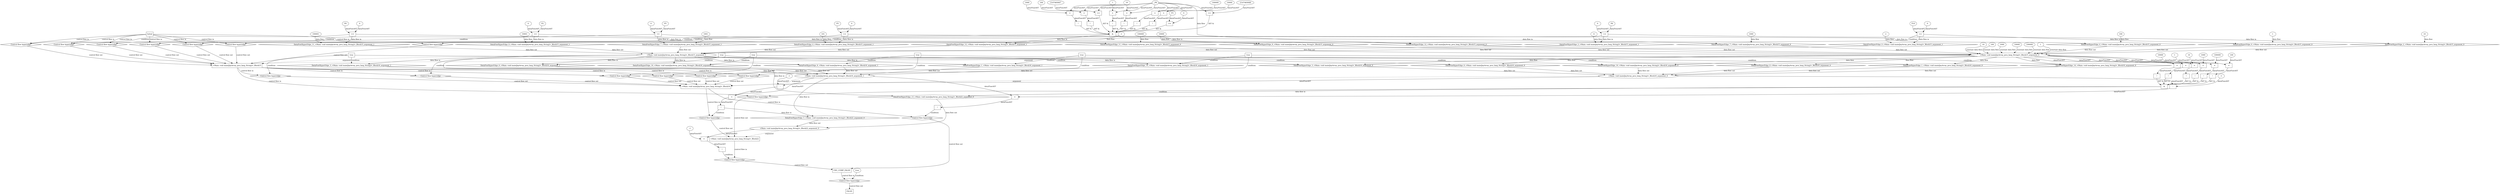 digraph dag {
"<Main: void main(JayArray_java_lang_String)>_Block15" [label="<Main: void main(JayArray_java_lang_String)>_Block15" nodeName="<Main: void main(JayArray_java_lang_String)>_Block15" class=cfn  shape="rect"];
"<Main: void main(JayArray_java_lang_String)>_Block16" [label="<Main: void main(JayArray_java_lang_String)>_Block16" nodeName="<Main: void main(JayArray_java_lang_String)>_Block16" class=cfn  shape="rect"];
"<Main: void main(JayArray_java_lang_String)>_Block22" [label="<Main: void main(JayArray_java_lang_String)>_Block22" nodeName="<Main: void main(JayArray_java_lang_String)>_Block22" class=cfn  shape="rect"];
"CHC_COMP_FALSE" [label="CHC_COMP_FALSE" nodeName="CHC_COMP_FALSE" class=cfn  shape="rect"];
FALSE [label="FALSE" nodeName=FALSE class=cfn  shape="rect"];
Initial [label="Initial" nodeName=Initial class=cfn  shape="rect"];
ControlFowHyperEdge_0 [label="Control flow hyperedge" nodeName=ControlFowHyperEdge_0 class=controlFlowHyperEdge shape="diamond"];
"Initial" -> ControlFowHyperEdge_0 [label="control flow in"]
ControlFowHyperEdge_0 -> "<Main: void main(JayArray_java_lang_String)>_Block15" [label="control flow out"]
ControlFowHyperEdge_1 [label="Control flow hyperedge" nodeName=ControlFowHyperEdge_1 class=controlFlowHyperEdge shape="diamond"];
"<Main: void main(JayArray_java_lang_String)>_Block15" -> ControlFowHyperEdge_1 [label="control flow in"]
ControlFowHyperEdge_1 -> "<Main: void main(JayArray_java_lang_String)>_Block16" [label="control flow out"]
ControlFowHyperEdge_2 [label="Control flow hyperedge" nodeName=ControlFowHyperEdge_2 class=controlFlowHyperEdge shape="diamond"];
"Initial" -> ControlFowHyperEdge_2 [label="control flow in"]
ControlFowHyperEdge_2 -> "<Main: void main(JayArray_java_lang_String)>_Block15" [label="control flow out"]
ControlFowHyperEdge_3 [label="Control flow hyperedge" nodeName=ControlFowHyperEdge_3 class=controlFlowHyperEdge shape="diamond"];
"<Main: void main(JayArray_java_lang_String)>_Block15" -> ControlFowHyperEdge_3 [label="control flow in"]
ControlFowHyperEdge_3 -> "<Main: void main(JayArray_java_lang_String)>_Block16" [label="control flow out"]
ControlFowHyperEdge_4 [label="Control flow hyperedge" nodeName=ControlFowHyperEdge_4 class=controlFlowHyperEdge shape="diamond"];
"Initial" -> ControlFowHyperEdge_4 [label="control flow in"]
ControlFowHyperEdge_4 -> "<Main: void main(JayArray_java_lang_String)>_Block15" [label="control flow out"]
ControlFowHyperEdge_5 [label="Control flow hyperedge" nodeName=ControlFowHyperEdge_5 class=controlFlowHyperEdge shape="diamond"];
"<Main: void main(JayArray_java_lang_String)>_Block16" -> ControlFowHyperEdge_5 [label="control flow in"]
ControlFowHyperEdge_5 -> "<Main: void main(JayArray_java_lang_String)>_Block22" [label="control flow out"]
ControlFowHyperEdge_6 [label="Control flow hyperedge" nodeName=ControlFowHyperEdge_6 class=controlFlowHyperEdge shape="diamond"];
"<Main: void main(JayArray_java_lang_String)>_Block15" -> ControlFowHyperEdge_6 [label="control flow in"]
ControlFowHyperEdge_6 -> "<Main: void main(JayArray_java_lang_String)>_Block16" [label="control flow out"]
ControlFowHyperEdge_7 [label="Control flow hyperedge" nodeName=ControlFowHyperEdge_7 class=controlFlowHyperEdge shape="diamond"];
"Initial" -> ControlFowHyperEdge_7 [label="control flow in"]
ControlFowHyperEdge_7 -> "<Main: void main(JayArray_java_lang_String)>_Block15" [label="control flow out"]
ControlFowHyperEdge_8 [label="Control flow hyperedge" nodeName=ControlFowHyperEdge_8 class=controlFlowHyperEdge shape="diamond"];
"<Main: void main(JayArray_java_lang_String)>_Block15" -> ControlFowHyperEdge_8 [label="control flow in"]
ControlFowHyperEdge_8 -> "<Main: void main(JayArray_java_lang_String)>_Block16" [label="control flow out"]
ControlFowHyperEdge_9 [label="Control flow hyperedge" nodeName=ControlFowHyperEdge_9 class=controlFlowHyperEdge shape="diamond"];
"Initial" -> ControlFowHyperEdge_9 [label="control flow in"]
ControlFowHyperEdge_9 -> "<Main: void main(JayArray_java_lang_String)>_Block15" [label="control flow out"]
ControlFowHyperEdge_10 [label="Control flow hyperedge" nodeName=ControlFowHyperEdge_10 class=controlFlowHyperEdge shape="diamond"];
"<Main: void main(JayArray_java_lang_String)>_Block15" -> ControlFowHyperEdge_10 [label="control flow in"]
ControlFowHyperEdge_10 -> "<Main: void main(JayArray_java_lang_String)>_Block16" [label="control flow out"]
ControlFowHyperEdge_11 [label="Control flow hyperedge" nodeName=ControlFowHyperEdge_11 class=controlFlowHyperEdge shape="diamond"];
"Initial" -> ControlFowHyperEdge_11 [label="control flow in"]
ControlFowHyperEdge_11 -> "<Main: void main(JayArray_java_lang_String)>_Block15" [label="control flow out"]
ControlFowHyperEdge_12 [label="Control flow hyperedge" nodeName=ControlFowHyperEdge_12 class=controlFlowHyperEdge shape="diamond"];
"Initial" -> ControlFowHyperEdge_12 [label="control flow in"]
ControlFowHyperEdge_12 -> "<Main: void main(JayArray_java_lang_String)>_Block15" [label="control flow out"]
ControlFowHyperEdge_13 [label="Control flow hyperedge" nodeName=ControlFowHyperEdge_13 class=controlFlowHyperEdge shape="diamond"];
"<Main: void main(JayArray_java_lang_String)>_Block15" -> ControlFowHyperEdge_13 [label="control flow in"]
ControlFowHyperEdge_13 -> "<Main: void main(JayArray_java_lang_String)>_Block22" [label="control flow out"]
ControlFowHyperEdge_14 [label="Control flow hyperedge" nodeName=ControlFowHyperEdge_14 class=controlFlowHyperEdge shape="diamond"];
"<Main: void main(JayArray_java_lang_String)>_Block15" -> ControlFowHyperEdge_14 [label="control flow in"]
ControlFowHyperEdge_14 -> "<Main: void main(JayArray_java_lang_String)>_Block16" [label="control flow out"]
ControlFowHyperEdge_15 [label="Control flow hyperedge" nodeName=ControlFowHyperEdge_15 class=controlFlowHyperEdge shape="diamond"];
"<Main: void main(JayArray_java_lang_String)>_Block16" -> ControlFowHyperEdge_15 [label="control flow in"]
ControlFowHyperEdge_15 -> "CHC_COMP_FALSE" [label="control flow out"]
ControlFowHyperEdge_16 [label="Control flow hyperedge" nodeName=ControlFowHyperEdge_16 class=controlFlowHyperEdge shape="diamond"];
"<Main: void main(JayArray_java_lang_String)>_Block22" -> ControlFowHyperEdge_16 [label="control flow in"]
ControlFowHyperEdge_16 -> "CHC_COMP_FALSE" [label="control flow out"]
ControlFowHyperEdge_17 [label="Control flow hyperedge" nodeName=ControlFowHyperEdge_17 class=controlFlowHyperEdge shape="diamond"];
"CHC_COMP_FALSE" -> ControlFowHyperEdge_17 [label="control flow in"]
ControlFowHyperEdge_17 -> "FALSE" [label="control flow out"]
"<Main: void main(JayArray_java_lang_String)>_Block15_argument_0" [label="<Main: void main(JayArray_java_lang_String)>_Block15_argument_0" nodeName=argument0 class=argument  head="<Main: void main(JayArray_java_lang_String)>_Block15" shape="oval"];
"<Main: void main(JayArray_java_lang_String)>_Block15_argument_0" -> "<Main: void main(JayArray_java_lang_String)>_Block15"[label="argument" style="dashed"]
"<Main: void main(JayArray_java_lang_String)>_Block15_argument_1" [label="<Main: void main(JayArray_java_lang_String)>_Block15_argument_1" nodeName=argument1 class=argument  head="<Main: void main(JayArray_java_lang_String)>_Block15" shape="oval"];
"<Main: void main(JayArray_java_lang_String)>_Block15_argument_1" -> "<Main: void main(JayArray_java_lang_String)>_Block15"[label="argument" style="dashed"]
"<Main: void main(JayArray_java_lang_String)>_Block16_argument_0" [label="<Main: void main(JayArray_java_lang_String)>_Block16_argument_0" nodeName=argument0 class=argument  head="<Main: void main(JayArray_java_lang_String)>_Block16" shape="oval"];
"<Main: void main(JayArray_java_lang_String)>_Block16_argument_0" -> "<Main: void main(JayArray_java_lang_String)>_Block16"[label="argument" style="dashed"]
"<Main: void main(JayArray_java_lang_String)>_Block16_argument_1" [label="<Main: void main(JayArray_java_lang_String)>_Block16_argument_1" nodeName=argument1 class=argument  head="<Main: void main(JayArray_java_lang_String)>_Block16" shape="oval"];
"<Main: void main(JayArray_java_lang_String)>_Block16_argument_1" -> "<Main: void main(JayArray_java_lang_String)>_Block16"[label="argument" style="dashed"]
"<Main: void main(JayArray_java_lang_String)>_Block22_argument_0" [label="<Main: void main(JayArray_java_lang_String)>_Block22_argument_0" nodeName=argument0 class=argument  head="<Main: void main(JayArray_java_lang_String)>_Block22" shape="oval"];
"<Main: void main(JayArray_java_lang_String)>_Block22_argument_0" -> "<Main: void main(JayArray_java_lang_String)>_Block22"[label="argument" style="dashed"]

"xxx<Main: void main(JayArray_java_lang_String)>_Block15___Initial_0xxxguard_0_node_0" [label=">=" nodeName="xxx<Main: void main(JayArray_java_lang_String)>_Block15___Initial_0xxxguard_0_node_0" class=Operator  shape="rect"];
"xxx<Main: void main(JayArray_java_lang_String)>_Block15___Initial_0xxxguard_0_node_1" [label="P10" nodeName="xxx<Main: void main(JayArray_java_lang_String)>_Block15___Initial_0xxxguard_0_node_1" class=Constant ];
"xxx<Main: void main(JayArray_java_lang_String)>_Block15___Initial_0xxxguard_0_node_2" [label="0" nodeName="xxx<Main: void main(JayArray_java_lang_String)>_Block15___Initial_0xxxguard_0_node_2" class=Literal ];
"xxx<Main: void main(JayArray_java_lang_String)>_Block15___Initial_0xxxguard_0_node_1" -> "xxx<Main: void main(JayArray_java_lang_String)>_Block15___Initial_0xxxguard_0_node_0"[label="dataFlowAST"]
"xxx<Main: void main(JayArray_java_lang_String)>_Block15___Initial_0xxxguard_0_node_2" -> "xxx<Main: void main(JayArray_java_lang_String)>_Block15___Initial_0xxxguard_0_node_0"[label="dataFlowAST"]

"xxx<Main: void main(JayArray_java_lang_String)>_Block15___Initial_0xxxguard_0_node_0" -> "ControlFowHyperEdge_0" [label="condition"];
"xxx<Main: void main(JayArray_java_lang_String)>_Block15___Initial_0xxxdataFlow_0_node_0" [label="1" nodeName="xxx<Main: void main(JayArray_java_lang_String)>_Block15___Initial_0xxxdataFlow_0_node_0" class=Literal ];

"xxx<Main: void main(JayArray_java_lang_String)>_Block15___Initial_0xxxdataFlow_0_node_0" -> "DataFowHyperEdge_0_<Main: void main(JayArray_java_lang_String)>_Block15_argument_0" [label="data flow"];
"xxx<Main: void main(JayArray_java_lang_String)>_Block15___Initial_0xxxdataFlow1_node_0" [label="2" nodeName="xxx<Main: void main(JayArray_java_lang_String)>_Block15___Initial_0xxxdataFlow1_node_0" class=Literal ];

"xxx<Main: void main(JayArray_java_lang_String)>_Block15___Initial_0xxxdataFlow1_node_0" -> "DataFowHyperEdge_0_<Main: void main(JayArray_java_lang_String)>_Block15_argument_1" [label="data flow"];
"true_1" [label="true" nodeName="true_1" class=true shape="rect"];
"true_1" -> "ControlFowHyperEdge_1" [label="condition"];

"<Main: void main(JayArray_java_lang_String)>_Block15_argument_0" -> "DataFowHyperEdge_1_<Main: void main(JayArray_java_lang_String)>_Block16_argument_0" [label="data flow"];
"xxx<Main: void main(JayArray_java_lang_String)>_Block15___Initial_2xxxguard_0_node_0" [label=">=" nodeName="xxx<Main: void main(JayArray_java_lang_String)>_Block15___Initial_2xxxguard_0_node_0" class=Operator  shape="rect"];
"xxx<Main: void main(JayArray_java_lang_String)>_Block15___Initial_2xxxguard_0_node_1" [label="P8" nodeName="xxx<Main: void main(JayArray_java_lang_String)>_Block15___Initial_2xxxguard_0_node_1" class=Constant ];
"xxx<Main: void main(JayArray_java_lang_String)>_Block15___Initial_2xxxguard_0_node_2" [label="0" nodeName="xxx<Main: void main(JayArray_java_lang_String)>_Block15___Initial_2xxxguard_0_node_2" class=Literal ];
"xxx<Main: void main(JayArray_java_lang_String)>_Block15___Initial_2xxxguard_0_node_1" -> "xxx<Main: void main(JayArray_java_lang_String)>_Block15___Initial_2xxxguard_0_node_0"[label="dataFlowAST"]
"xxx<Main: void main(JayArray_java_lang_String)>_Block15___Initial_2xxxguard_0_node_2" -> "xxx<Main: void main(JayArray_java_lang_String)>_Block15___Initial_2xxxguard_0_node_0"[label="dataFlowAST"]

"xxx<Main: void main(JayArray_java_lang_String)>_Block15___Initial_2xxxguard_0_node_0" -> "ControlFowHyperEdge_2" [label="condition"];
"xxx<Main: void main(JayArray_java_lang_String)>_Block15___Initial_2xxxdataFlow_0_node_0" [label="10" nodeName="xxx<Main: void main(JayArray_java_lang_String)>_Block15___Initial_2xxxdataFlow_0_node_0" class=Literal ];

"xxx<Main: void main(JayArray_java_lang_String)>_Block15___Initial_2xxxdataFlow_0_node_0" -> "DataFowHyperEdge_2_<Main: void main(JayArray_java_lang_String)>_Block15_argument_0" [label="data flow"];
"xxx<Main: void main(JayArray_java_lang_String)>_Block15___Initial_2xxxdataFlow1_node_0" [label="11" nodeName="xxx<Main: void main(JayArray_java_lang_String)>_Block15___Initial_2xxxdataFlow1_node_0" class=Literal ];

"xxx<Main: void main(JayArray_java_lang_String)>_Block15___Initial_2xxxdataFlow1_node_0" -> "DataFowHyperEdge_2_<Main: void main(JayArray_java_lang_String)>_Block15_argument_1" [label="data flow"];
"true_3" [label="true" nodeName="true_3" class=true shape="rect"];
"true_3" -> "ControlFowHyperEdge_3" [label="condition"];

"<Main: void main(JayArray_java_lang_String)>_Block15_argument_0" -> "DataFowHyperEdge_3_<Main: void main(JayArray_java_lang_String)>_Block16_argument_0" [label="data flow"];
"xxx<Main: void main(JayArray_java_lang_String)>_Block15___Initial_4xxxguard_0_node_0" [label=">=" nodeName="xxx<Main: void main(JayArray_java_lang_String)>_Block15___Initial_4xxxguard_0_node_0" class=Operator  shape="rect"];
"xxx<Main: void main(JayArray_java_lang_String)>_Block15___Initial_4xxxguard_0_node_1" [label="P5" nodeName="xxx<Main: void main(JayArray_java_lang_String)>_Block15___Initial_4xxxguard_0_node_1" class=Constant ];
"xxx<Main: void main(JayArray_java_lang_String)>_Block15___Initial_4xxxguard_0_node_2" [label="0" nodeName="xxx<Main: void main(JayArray_java_lang_String)>_Block15___Initial_4xxxguard_0_node_2" class=Literal ];
"xxx<Main: void main(JayArray_java_lang_String)>_Block15___Initial_4xxxguard_0_node_1" -> "xxx<Main: void main(JayArray_java_lang_String)>_Block15___Initial_4xxxguard_0_node_0"[label="dataFlowAST"]
"xxx<Main: void main(JayArray_java_lang_String)>_Block15___Initial_4xxxguard_0_node_2" -> "xxx<Main: void main(JayArray_java_lang_String)>_Block15___Initial_4xxxguard_0_node_0"[label="dataFlowAST"]

"xxx<Main: void main(JayArray_java_lang_String)>_Block15___Initial_4xxxguard_0_node_0" -> "ControlFowHyperEdge_4" [label="condition"];
"xxx<Main: void main(JayArray_java_lang_String)>_Block15___Initial_4xxxdataFlow_0_node_0" [label="100" nodeName="xxx<Main: void main(JayArray_java_lang_String)>_Block15___Initial_4xxxdataFlow_0_node_0" class=Literal ];

"xxx<Main: void main(JayArray_java_lang_String)>_Block15___Initial_4xxxdataFlow_0_node_0" -> "DataFowHyperEdge_4_<Main: void main(JayArray_java_lang_String)>_Block15_argument_0" [label="data flow"];
"xxx<Main: void main(JayArray_java_lang_String)>_Block15___Initial_4xxxdataFlow1_node_0" [label="101" nodeName="xxx<Main: void main(JayArray_java_lang_String)>_Block15___Initial_4xxxdataFlow1_node_0" class=Literal ];

"xxx<Main: void main(JayArray_java_lang_String)>_Block15___Initial_4xxxdataFlow1_node_0" -> "DataFowHyperEdge_4_<Main: void main(JayArray_java_lang_String)>_Block15_argument_1" [label="data flow"];
"xxx<Main: void main(JayArray_java_lang_String)>_Block22___<Main: void main(JayArray_java_lang_String)>_Block16_5xxxguard_0_node_0" [label="!" nodeName="xxx<Main: void main(JayArray_java_lang_String)>_Block22___<Main: void main(JayArray_java_lang_String)>_Block16_5xxxguard_0_node_0" class=Operator shape="rect"];
"xxx<Main: void main(JayArray_java_lang_String)>_Block22___<Main: void main(JayArray_java_lang_String)>_Block16_5xxxguard_0_node_1" [label="=" nodeName="xxx<Main: void main(JayArray_java_lang_String)>_Block22___<Main: void main(JayArray_java_lang_String)>_Block16_5xxxguard_0_node_1" class=Operator  shape="rect"];
"xxx<Main: void main(JayArray_java_lang_String)>_Block22___<Main: void main(JayArray_java_lang_String)>_Block16_5xxxguard_0_node_3" [label="-" nodeName="xxx<Main: void main(JayArray_java_lang_String)>_Block22___<Main: void main(JayArray_java_lang_String)>_Block16_5xxxguard_0_node_3" class= Operator shape="rect"];
"xxx<Main: void main(JayArray_java_lang_String)>_Block22___<Main: void main(JayArray_java_lang_String)>_Block16_5xxxguard_0_node_5" [label="-1" nodeName="xxx<Main: void main(JayArray_java_lang_String)>_Block22___<Main: void main(JayArray_java_lang_String)>_Block16_5xxxguard_0_node_5" class=Literal ];
"xxx<Main: void main(JayArray_java_lang_String)>_Block22___<Main: void main(JayArray_java_lang_String)>_Block16_5xxxguard_0_node_1" -> "xxx<Main: void main(JayArray_java_lang_String)>_Block22___<Main: void main(JayArray_java_lang_String)>_Block16_5xxxguard_0_node_0"[label="dataFlowAST"]
"<Main: void main(JayArray_java_lang_String)>_Block16_argument_1" -> "xxx<Main: void main(JayArray_java_lang_String)>_Block22___<Main: void main(JayArray_java_lang_String)>_Block16_5xxxguard_0_node_1"[label="dataFlowAST"]
"xxx<Main: void main(JayArray_java_lang_String)>_Block22___<Main: void main(JayArray_java_lang_String)>_Block16_5xxxguard_0_node_3" -> "xxx<Main: void main(JayArray_java_lang_String)>_Block22___<Main: void main(JayArray_java_lang_String)>_Block16_5xxxguard_0_node_1"[label="dataFlowAST"]
"<Main: void main(JayArray_java_lang_String)>_Block16_argument_0" -> "xxx<Main: void main(JayArray_java_lang_String)>_Block22___<Main: void main(JayArray_java_lang_String)>_Block16_5xxxguard_0_node_3"[label="dataFlowAST"]
"xxx<Main: void main(JayArray_java_lang_String)>_Block22___<Main: void main(JayArray_java_lang_String)>_Block16_5xxxguard_0_node_5" -> "xxx<Main: void main(JayArray_java_lang_String)>_Block22___<Main: void main(JayArray_java_lang_String)>_Block16_5xxxguard_0_node_3"[label="dataFlowAST"]

"xxx<Main: void main(JayArray_java_lang_String)>_Block22___<Main: void main(JayArray_java_lang_String)>_Block16_5xxxguard_0_node_0" -> "ControlFowHyperEdge_5" [label="condition"];
"true_6" [label="true" nodeName="true_6" class=true shape="rect"];
"true_6" -> "ControlFowHyperEdge_6" [label="condition"];

"<Main: void main(JayArray_java_lang_String)>_Block15_argument_0" -> "DataFowHyperEdge_6_<Main: void main(JayArray_java_lang_String)>_Block16_argument_0" [label="data flow"];
"xxx<Main: void main(JayArray_java_lang_String)>_Block15___Initial_7xxxguard_0_node_0" [label=">=" nodeName="xxx<Main: void main(JayArray_java_lang_String)>_Block15___Initial_7xxxguard_0_node_0" class=Operator  shape="rect"];
"xxx<Main: void main(JayArray_java_lang_String)>_Block15___Initial_7xxxguard_0_node_1" [label="P5" nodeName="xxx<Main: void main(JayArray_java_lang_String)>_Block15___Initial_7xxxguard_0_node_1" class=Constant ];
"xxx<Main: void main(JayArray_java_lang_String)>_Block15___Initial_7xxxguard_0_node_2" [label="0" nodeName="xxx<Main: void main(JayArray_java_lang_String)>_Block15___Initial_7xxxguard_0_node_2" class=Literal ];
"xxx<Main: void main(JayArray_java_lang_String)>_Block15___Initial_7xxxguard_0_node_1" -> "xxx<Main: void main(JayArray_java_lang_String)>_Block15___Initial_7xxxguard_0_node_0"[label="dataFlowAST"]
"xxx<Main: void main(JayArray_java_lang_String)>_Block15___Initial_7xxxguard_0_node_2" -> "xxx<Main: void main(JayArray_java_lang_String)>_Block15___Initial_7xxxguard_0_node_0"[label="dataFlowAST"]

"xxx<Main: void main(JayArray_java_lang_String)>_Block15___Initial_7xxxguard_0_node_0" -> "ControlFowHyperEdge_7" [label="condition"];
"xxx<Main: void main(JayArray_java_lang_String)>_Block15___Initial_7xxxdataFlow_0_node_0" [label="1000" nodeName="xxx<Main: void main(JayArray_java_lang_String)>_Block15___Initial_7xxxdataFlow_0_node_0" class=Literal ];

"xxx<Main: void main(JayArray_java_lang_String)>_Block15___Initial_7xxxdataFlow_0_node_0" -> "DataFowHyperEdge_7_<Main: void main(JayArray_java_lang_String)>_Block15_argument_0" [label="data flow"];
"xxx<Main: void main(JayArray_java_lang_String)>_Block15___Initial_7xxxdataFlow1_node_0" [label="1001" nodeName="xxx<Main: void main(JayArray_java_lang_String)>_Block15___Initial_7xxxdataFlow1_node_0" class=Literal ];

"xxx<Main: void main(JayArray_java_lang_String)>_Block15___Initial_7xxxdataFlow1_node_0" -> "DataFowHyperEdge_7_<Main: void main(JayArray_java_lang_String)>_Block15_argument_1" [label="data flow"];
"true_8" [label="true" nodeName="true_8" class=true shape="rect"];
"true_8" -> "ControlFowHyperEdge_8" [label="condition"];

"<Main: void main(JayArray_java_lang_String)>_Block15_argument_0" -> "DataFowHyperEdge_8_<Main: void main(JayArray_java_lang_String)>_Block16_argument_0" [label="data flow"];
"xxx<Main: void main(JayArray_java_lang_String)>_Block15___Initial_9xxxguard_0_node_0" [label=">=" nodeName="xxx<Main: void main(JayArray_java_lang_String)>_Block15___Initial_9xxxguard_0_node_0" class=Operator  shape="rect"];
"xxx<Main: void main(JayArray_java_lang_String)>_Block15___Initial_9xxxguard_0_node_1" [label="P2" nodeName="xxx<Main: void main(JayArray_java_lang_String)>_Block15___Initial_9xxxguard_0_node_1" class=Constant ];
"xxx<Main: void main(JayArray_java_lang_String)>_Block15___Initial_9xxxguard_0_node_2" [label="0" nodeName="xxx<Main: void main(JayArray_java_lang_String)>_Block15___Initial_9xxxguard_0_node_2" class=Literal ];
"xxx<Main: void main(JayArray_java_lang_String)>_Block15___Initial_9xxxguard_0_node_1" -> "xxx<Main: void main(JayArray_java_lang_String)>_Block15___Initial_9xxxguard_0_node_0"[label="dataFlowAST"]
"xxx<Main: void main(JayArray_java_lang_String)>_Block15___Initial_9xxxguard_0_node_2" -> "xxx<Main: void main(JayArray_java_lang_String)>_Block15___Initial_9xxxguard_0_node_0"[label="dataFlowAST"]

"xxx<Main: void main(JayArray_java_lang_String)>_Block15___Initial_9xxxguard_0_node_0" -> "ControlFowHyperEdge_9" [label="condition"];
"xxx<Main: void main(JayArray_java_lang_String)>_Block15___Initial_9xxxdataFlow_0_node_0" [label="10000" nodeName="xxx<Main: void main(JayArray_java_lang_String)>_Block15___Initial_9xxxdataFlow_0_node_0" class=Literal ];

"xxx<Main: void main(JayArray_java_lang_String)>_Block15___Initial_9xxxdataFlow_0_node_0" -> "DataFowHyperEdge_9_<Main: void main(JayArray_java_lang_String)>_Block15_argument_0" [label="data flow"];
"xxx<Main: void main(JayArray_java_lang_String)>_Block15___Initial_9xxxdataFlow1_node_0" [label="10001" nodeName="xxx<Main: void main(JayArray_java_lang_String)>_Block15___Initial_9xxxdataFlow1_node_0" class=Literal ];

"xxx<Main: void main(JayArray_java_lang_String)>_Block15___Initial_9xxxdataFlow1_node_0" -> "DataFowHyperEdge_9_<Main: void main(JayArray_java_lang_String)>_Block15_argument_1" [label="data flow"];
"true_10" [label="true" nodeName="true_10" class=true shape="rect"];
"true_10" -> "ControlFowHyperEdge_10" [label="condition"];

"<Main: void main(JayArray_java_lang_String)>_Block15_argument_0" -> "DataFowHyperEdge_10_<Main: void main(JayArray_java_lang_String)>_Block16_argument_0" [label="data flow"];
"xxx<Main: void main(JayArray_java_lang_String)>_Block15___Initial_11xxxguard_0_node_0" [label=">=" nodeName="xxx<Main: void main(JayArray_java_lang_String)>_Block15___Initial_11xxxguard_0_node_0" class=Operator  shape="rect"];
"xxx<Main: void main(JayArray_java_lang_String)>_Block15___Initial_11xxxguard_0_node_1" [label="P0" nodeName="xxx<Main: void main(JayArray_java_lang_String)>_Block15___Initial_11xxxguard_0_node_1" class=Constant ];
"xxx<Main: void main(JayArray_java_lang_String)>_Block15___Initial_11xxxguard_0_node_2" [label="0" nodeName="xxx<Main: void main(JayArray_java_lang_String)>_Block15___Initial_11xxxguard_0_node_2" class=Literal ];
"xxx<Main: void main(JayArray_java_lang_String)>_Block15___Initial_11xxxguard_0_node_1" -> "xxx<Main: void main(JayArray_java_lang_String)>_Block15___Initial_11xxxguard_0_node_0"[label="dataFlowAST"]
"xxx<Main: void main(JayArray_java_lang_String)>_Block15___Initial_11xxxguard_0_node_2" -> "xxx<Main: void main(JayArray_java_lang_String)>_Block15___Initial_11xxxguard_0_node_0"[label="dataFlowAST"]

"xxx<Main: void main(JayArray_java_lang_String)>_Block15___Initial_11xxxguard_0_node_0" -> "ControlFowHyperEdge_11" [label="condition"];
"xxx<Main: void main(JayArray_java_lang_String)>_Block15___Initial_11xxxdataFlow_0_node_0" [label="100000" nodeName="xxx<Main: void main(JayArray_java_lang_String)>_Block15___Initial_11xxxdataFlow_0_node_0" class=Literal ];

"xxx<Main: void main(JayArray_java_lang_String)>_Block15___Initial_11xxxdataFlow_0_node_0" -> "DataFowHyperEdge_11_<Main: void main(JayArray_java_lang_String)>_Block15_argument_0" [label="data flow"];
"xxx<Main: void main(JayArray_java_lang_String)>_Block15___Initial_11xxxdataFlow1_node_0" [label="100001" nodeName="xxx<Main: void main(JayArray_java_lang_String)>_Block15___Initial_11xxxdataFlow1_node_0" class=Literal ];

"xxx<Main: void main(JayArray_java_lang_String)>_Block15___Initial_11xxxdataFlow1_node_0" -> "DataFowHyperEdge_11_<Main: void main(JayArray_java_lang_String)>_Block15_argument_1" [label="data flow"];
"xxx<Main: void main(JayArray_java_lang_String)>_Block15___Initial_12xxx_and" [label="&" nodeName="xxx<Main: void main(JayArray_java_lang_String)>_Block15___Initial_12xxx_and" class=Operator shape="rect"];
"xxx<Main: void main(JayArray_java_lang_String)>_Block15___Initial_12xxxguard3_node_0" [label=">=" nodeName="xxx<Main: void main(JayArray_java_lang_String)>_Block15___Initial_12xxxguard3_node_0" class=Operator  shape="rect"];
"xxx<Main: void main(JayArray_java_lang_String)>_Block15___Initial_12xxxguard3_node_1" [label="P3" nodeName="xxx<Main: void main(JayArray_java_lang_String)>_Block15___Initial_12xxxguard3_node_1" class=Constant ];
"xxx<Main: void main(JayArray_java_lang_String)>_Block15___Initial_12xxxguard3_node_2" [label="0" nodeName="xxx<Main: void main(JayArray_java_lang_String)>_Block15___Initial_12xxxguard3_node_2" class=Literal ];
"xxx<Main: void main(JayArray_java_lang_String)>_Block15___Initial_12xxxguard3_node_1" -> "xxx<Main: void main(JayArray_java_lang_String)>_Block15___Initial_12xxxguard3_node_0"[label="dataFlowAST"]
"xxx<Main: void main(JayArray_java_lang_String)>_Block15___Initial_12xxxguard3_node_2" -> "xxx<Main: void main(JayArray_java_lang_String)>_Block15___Initial_12xxxguard3_node_0"[label="dataFlowAST"]

"xxx<Main: void main(JayArray_java_lang_String)>_Block15___Initial_12xxxguard3_node_0" -> "xxx<Main: void main(JayArray_java_lang_String)>_Block15___Initial_12xxx_and" [label="AST &"];
"xxx<Main: void main(JayArray_java_lang_String)>_Block15___Initial_12xxxguard1_node_0" [label="!" nodeName="xxx<Main: void main(JayArray_java_lang_String)>_Block15___Initial_12xxxguard1_node_0" class=Operator shape="rect"];
"xxx<Main: void main(JayArray_java_lang_String)>_Block15___Initial_12xxxguard1_node_1" [label="=" nodeName="xxx<Main: void main(JayArray_java_lang_String)>_Block15___Initial_12xxxguard1_node_1" class=Operator  shape="rect"];
"xxx<Main: void main(JayArray_java_lang_String)>_Block15___Initial_12xxxguard1_node_3" [label="1" nodeName="xxx<Main: void main(JayArray_java_lang_String)>_Block15___Initial_12xxxguard1_node_3" class=Literal ];
"xxx<Main: void main(JayArray_java_lang_String)>_Block15___Initial_12xxxguard1_node_1" -> "xxx<Main: void main(JayArray_java_lang_String)>_Block15___Initial_12xxxguard1_node_0"[label="dataFlowAST"]
"xxx<Main: void main(JayArray_java_lang_String)>_Block15___Initial_12xxxdataFlow_0_node_0" -> "xxx<Main: void main(JayArray_java_lang_String)>_Block15___Initial_12xxxguard1_node_1"[label="dataFlowAST"]
"xxx<Main: void main(JayArray_java_lang_String)>_Block15___Initial_12xxxguard1_node_3" -> "xxx<Main: void main(JayArray_java_lang_String)>_Block15___Initial_12xxxguard1_node_1"[label="dataFlowAST"]

"xxx<Main: void main(JayArray_java_lang_String)>_Block15___Initial_12xxxguard1_node_0" -> "xxx<Main: void main(JayArray_java_lang_String)>_Block15___Initial_12xxx_and" [label="AST &"];
"xxx<Main: void main(JayArray_java_lang_String)>_Block15___Initial_12xxxguard7_node_0" [label=">=" nodeName="xxx<Main: void main(JayArray_java_lang_String)>_Block15___Initial_12xxxguard7_node_0" class=Operator  shape="rect"];
"xxx<Main: void main(JayArray_java_lang_String)>_Block15___Initial_12xxxguard7_node_2" [label="-2147483648" nodeName="xxx<Main: void main(JayArray_java_lang_String)>_Block15___Initial_12xxxguard7_node_2" class=Literal ];
"xxx<Main: void main(JayArray_java_lang_String)>_Block15___Initial_12xxxdataFlow_0_node_0" -> "xxx<Main: void main(JayArray_java_lang_String)>_Block15___Initial_12xxxguard7_node_0"[label="dataFlowAST"]
"xxx<Main: void main(JayArray_java_lang_String)>_Block15___Initial_12xxxguard7_node_2" -> "xxx<Main: void main(JayArray_java_lang_String)>_Block15___Initial_12xxxguard7_node_0"[label="dataFlowAST"]

"xxx<Main: void main(JayArray_java_lang_String)>_Block15___Initial_12xxxguard7_node_0" -> "xxx<Main: void main(JayArray_java_lang_String)>_Block15___Initial_12xxx_and" [label="AST &"];
"xxx<Main: void main(JayArray_java_lang_String)>_Block15___Initial_12xxxguard8_node_0" [label="!" nodeName="xxx<Main: void main(JayArray_java_lang_String)>_Block15___Initial_12xxxguard8_node_0" class=Operator shape="rect"];
"xxx<Main: void main(JayArray_java_lang_String)>_Block15___Initial_12xxxguard8_node_1" [label="=" nodeName="xxx<Main: void main(JayArray_java_lang_String)>_Block15___Initial_12xxxguard8_node_1" class=Operator  shape="rect"];
"xxx<Main: void main(JayArray_java_lang_String)>_Block15___Initial_12xxxguard8_node_3" [label="1000" nodeName="xxx<Main: void main(JayArray_java_lang_String)>_Block15___Initial_12xxxguard8_node_3" class=Literal ];
"xxx<Main: void main(JayArray_java_lang_String)>_Block15___Initial_12xxxguard8_node_1" -> "xxx<Main: void main(JayArray_java_lang_String)>_Block15___Initial_12xxxguard8_node_0"[label="dataFlowAST"]
"xxx<Main: void main(JayArray_java_lang_String)>_Block15___Initial_12xxxdataFlow_0_node_0" -> "xxx<Main: void main(JayArray_java_lang_String)>_Block15___Initial_12xxxguard8_node_1"[label="dataFlowAST"]
"xxx<Main: void main(JayArray_java_lang_String)>_Block15___Initial_12xxxguard8_node_3" -> "xxx<Main: void main(JayArray_java_lang_String)>_Block15___Initial_12xxxguard8_node_1"[label="dataFlowAST"]

"xxx<Main: void main(JayArray_java_lang_String)>_Block15___Initial_12xxxguard8_node_0" -> "xxx<Main: void main(JayArray_java_lang_String)>_Block15___Initial_12xxx_and" [label="AST &"];
"xxx<Main: void main(JayArray_java_lang_String)>_Block15___Initial_12xxxguard_0_node_0" [label="!" nodeName="xxx<Main: void main(JayArray_java_lang_String)>_Block15___Initial_12xxxguard_0_node_0" class=Operator shape="rect"];
"xxx<Main: void main(JayArray_java_lang_String)>_Block15___Initial_12xxxguard_0_node_1" [label="=" nodeName="xxx<Main: void main(JayArray_java_lang_String)>_Block15___Initial_12xxxguard_0_node_1" class=Operator  shape="rect"];
"xxx<Main: void main(JayArray_java_lang_String)>_Block15___Initial_12xxxguard_0_node_3" [label="10" nodeName="xxx<Main: void main(JayArray_java_lang_String)>_Block15___Initial_12xxxguard_0_node_3" class=Literal ];
"xxx<Main: void main(JayArray_java_lang_String)>_Block15___Initial_12xxxguard_0_node_1" -> "xxx<Main: void main(JayArray_java_lang_String)>_Block15___Initial_12xxxguard_0_node_0"[label="dataFlowAST"]
"xxx<Main: void main(JayArray_java_lang_String)>_Block15___Initial_12xxxdataFlow_0_node_0" -> "xxx<Main: void main(JayArray_java_lang_String)>_Block15___Initial_12xxxguard_0_node_1"[label="dataFlowAST"]
"xxx<Main: void main(JayArray_java_lang_String)>_Block15___Initial_12xxxguard_0_node_3" -> "xxx<Main: void main(JayArray_java_lang_String)>_Block15___Initial_12xxxguard_0_node_1"[label="dataFlowAST"]

"xxx<Main: void main(JayArray_java_lang_String)>_Block15___Initial_12xxxguard_0_node_0" -> "xxx<Main: void main(JayArray_java_lang_String)>_Block15___Initial_12xxx_and" [label="AST &"];
"xxx<Main: void main(JayArray_java_lang_String)>_Block15___Initial_12xxxguard6_node_0" [label="!" nodeName="xxx<Main: void main(JayArray_java_lang_String)>_Block15___Initial_12xxxguard6_node_0" class=Operator shape="rect"];
"xxx<Main: void main(JayArray_java_lang_String)>_Block15___Initial_12xxxguard6_node_1" [label="=" nodeName="xxx<Main: void main(JayArray_java_lang_String)>_Block15___Initial_12xxxguard6_node_1" class=Operator  shape="rect"];
"xxx<Main: void main(JayArray_java_lang_String)>_Block15___Initial_12xxxguard6_node_3" [label="10000" nodeName="xxx<Main: void main(JayArray_java_lang_String)>_Block15___Initial_12xxxguard6_node_3" class=Literal ];
"xxx<Main: void main(JayArray_java_lang_String)>_Block15___Initial_12xxxguard6_node_1" -> "xxx<Main: void main(JayArray_java_lang_String)>_Block15___Initial_12xxxguard6_node_0"[label="dataFlowAST"]
"xxx<Main: void main(JayArray_java_lang_String)>_Block15___Initial_12xxxdataFlow_0_node_0" -> "xxx<Main: void main(JayArray_java_lang_String)>_Block15___Initial_12xxxguard6_node_1"[label="dataFlowAST"]
"xxx<Main: void main(JayArray_java_lang_String)>_Block15___Initial_12xxxguard6_node_3" -> "xxx<Main: void main(JayArray_java_lang_String)>_Block15___Initial_12xxxguard6_node_1"[label="dataFlowAST"]

"xxx<Main: void main(JayArray_java_lang_String)>_Block15___Initial_12xxxguard6_node_0" -> "xxx<Main: void main(JayArray_java_lang_String)>_Block15___Initial_12xxx_and" [label="AST &"];
"xxx<Main: void main(JayArray_java_lang_String)>_Block15___Initial_12xxxguard2_node_0" [label="!" nodeName="xxx<Main: void main(JayArray_java_lang_String)>_Block15___Initial_12xxxguard2_node_0" class=Operator shape="rect"];
"xxx<Main: void main(JayArray_java_lang_String)>_Block15___Initial_12xxxguard2_node_1" [label="=" nodeName="xxx<Main: void main(JayArray_java_lang_String)>_Block15___Initial_12xxxguard2_node_1" class=Operator  shape="rect"];
"xxx<Main: void main(JayArray_java_lang_String)>_Block15___Initial_12xxxguard2_node_3" [label="100" nodeName="xxx<Main: void main(JayArray_java_lang_String)>_Block15___Initial_12xxxguard2_node_3" class=Literal ];
"xxx<Main: void main(JayArray_java_lang_String)>_Block15___Initial_12xxxguard2_node_1" -> "xxx<Main: void main(JayArray_java_lang_String)>_Block15___Initial_12xxxguard2_node_0"[label="dataFlowAST"]
"xxx<Main: void main(JayArray_java_lang_String)>_Block15___Initial_12xxxdataFlow_0_node_0" -> "xxx<Main: void main(JayArray_java_lang_String)>_Block15___Initial_12xxxguard2_node_1"[label="dataFlowAST"]
"xxx<Main: void main(JayArray_java_lang_String)>_Block15___Initial_12xxxguard2_node_3" -> "xxx<Main: void main(JayArray_java_lang_String)>_Block15___Initial_12xxxguard2_node_1"[label="dataFlowAST"]

"xxx<Main: void main(JayArray_java_lang_String)>_Block15___Initial_12xxxguard2_node_0" -> "xxx<Main: void main(JayArray_java_lang_String)>_Block15___Initial_12xxx_and" [label="AST &"];
"xxx<Main: void main(JayArray_java_lang_String)>_Block15___Initial_12xxxguard4_node_0" [label="!" nodeName="xxx<Main: void main(JayArray_java_lang_String)>_Block15___Initial_12xxxguard4_node_0" class=Operator shape="rect"];
"xxx<Main: void main(JayArray_java_lang_String)>_Block15___Initial_12xxxguard4_node_1" [label="=" nodeName="xxx<Main: void main(JayArray_java_lang_String)>_Block15___Initial_12xxxguard4_node_1" class=Operator  shape="rect"];
"xxx<Main: void main(JayArray_java_lang_String)>_Block15___Initial_12xxxguard4_node_3" [label="100000" nodeName="xxx<Main: void main(JayArray_java_lang_String)>_Block15___Initial_12xxxguard4_node_3" class=Literal ];
"xxx<Main: void main(JayArray_java_lang_String)>_Block15___Initial_12xxxguard4_node_1" -> "xxx<Main: void main(JayArray_java_lang_String)>_Block15___Initial_12xxxguard4_node_0"[label="dataFlowAST"]
"xxx<Main: void main(JayArray_java_lang_String)>_Block15___Initial_12xxxdataFlow_0_node_0" -> "xxx<Main: void main(JayArray_java_lang_String)>_Block15___Initial_12xxxguard4_node_1"[label="dataFlowAST"]
"xxx<Main: void main(JayArray_java_lang_String)>_Block15___Initial_12xxxguard4_node_3" -> "xxx<Main: void main(JayArray_java_lang_String)>_Block15___Initial_12xxxguard4_node_1"[label="dataFlowAST"]

"xxx<Main: void main(JayArray_java_lang_String)>_Block15___Initial_12xxxguard4_node_0" -> "xxx<Main: void main(JayArray_java_lang_String)>_Block15___Initial_12xxx_and" [label="AST &"];
"xxx<Main: void main(JayArray_java_lang_String)>_Block15___Initial_12xxxguard5_node_0" [label=">=" nodeName="xxx<Main: void main(JayArray_java_lang_String)>_Block15___Initial_12xxxguard5_node_0" class=Operator  shape="rect"];
"xxx<Main: void main(JayArray_java_lang_String)>_Block15___Initial_12xxxguard5_node_1" [label="2147483647" nodeName="xxx<Main: void main(JayArray_java_lang_String)>_Block15___Initial_12xxxguard5_node_1" class=Literal ];
"xxx<Main: void main(JayArray_java_lang_String)>_Block15___Initial_12xxxguard5_node_1" -> "xxx<Main: void main(JayArray_java_lang_String)>_Block15___Initial_12xxxguard5_node_0"[label="dataFlowAST"]
"xxx<Main: void main(JayArray_java_lang_String)>_Block15___Initial_12xxxdataFlow_0_node_0" -> "xxx<Main: void main(JayArray_java_lang_String)>_Block15___Initial_12xxxguard5_node_0"[label="dataFlowAST"]

"xxx<Main: void main(JayArray_java_lang_String)>_Block15___Initial_12xxxguard5_node_0" -> "xxx<Main: void main(JayArray_java_lang_String)>_Block15___Initial_12xxx_and" [label="AST &"];
"xxx<Main: void main(JayArray_java_lang_String)>_Block15___Initial_12xxx_and" -> "ControlFowHyperEdge_12" [label="condition"];
"xxx<Main: void main(JayArray_java_lang_String)>_Block15___Initial_12xxxdataFlow_0_node_0" [label="_P8" nodeName="xxx<Main: void main(JayArray_java_lang_String)>_Block15___Initial_12xxxdataFlow_0_node_0" class=Constant ];

"xxx<Main: void main(JayArray_java_lang_String)>_Block15___Initial_12xxxdataFlow_0_node_0" -> "DataFowHyperEdge_12_<Main: void main(JayArray_java_lang_String)>_Block15_argument_0" [label="data flow"];
"xxx<Main: void main(JayArray_java_lang_String)>_Block15___Initial_12xxxdataFlow1_node_0" [label="-1" nodeName="xxx<Main: void main(JayArray_java_lang_String)>_Block15___Initial_12xxxdataFlow1_node_0" class=Literal ];

"xxx<Main: void main(JayArray_java_lang_String)>_Block15___Initial_12xxxdataFlow1_node_0" -> "DataFowHyperEdge_12_<Main: void main(JayArray_java_lang_String)>_Block15_argument_1" [label="data flow"];
"xxx<Main: void main(JayArray_java_lang_String)>_Block22___<Main: void main(JayArray_java_lang_String)>_Block15_13xxx_and" [label="&" nodeName="xxx<Main: void main(JayArray_java_lang_String)>_Block22___<Main: void main(JayArray_java_lang_String)>_Block15_13xxx_and" class=Operator shape="rect"];
"xxx<Main: void main(JayArray_java_lang_String)>_Block22___<Main: void main(JayArray_java_lang_String)>_Block15_13xxxguard1_node_0" [label="!" nodeName="xxx<Main: void main(JayArray_java_lang_String)>_Block22___<Main: void main(JayArray_java_lang_String)>_Block15_13xxxguard1_node_0" class=Operator shape="rect"];
"xxx<Main: void main(JayArray_java_lang_String)>_Block22___<Main: void main(JayArray_java_lang_String)>_Block15_13xxxguard1_node_1" [label="=" nodeName="xxx<Main: void main(JayArray_java_lang_String)>_Block22___<Main: void main(JayArray_java_lang_String)>_Block15_13xxxguard1_node_1" class=Operator  shape="rect"];
"xxx<Main: void main(JayArray_java_lang_String)>_Block22___<Main: void main(JayArray_java_lang_String)>_Block15_13xxxguard1_node_3" [label="1" nodeName="xxx<Main: void main(JayArray_java_lang_String)>_Block22___<Main: void main(JayArray_java_lang_String)>_Block15_13xxxguard1_node_3" class=Literal ];
"xxx<Main: void main(JayArray_java_lang_String)>_Block22___<Main: void main(JayArray_java_lang_String)>_Block15_13xxxguard1_node_1" -> "xxx<Main: void main(JayArray_java_lang_String)>_Block22___<Main: void main(JayArray_java_lang_String)>_Block15_13xxxguard1_node_0"[label="dataFlowAST"]
"<Main: void main(JayArray_java_lang_String)>_Block15_argument_0" -> "xxx<Main: void main(JayArray_java_lang_String)>_Block22___<Main: void main(JayArray_java_lang_String)>_Block15_13xxxguard1_node_1"[label="dataFlowAST"]
"xxx<Main: void main(JayArray_java_lang_String)>_Block22___<Main: void main(JayArray_java_lang_String)>_Block15_13xxxguard1_node_3" -> "xxx<Main: void main(JayArray_java_lang_String)>_Block22___<Main: void main(JayArray_java_lang_String)>_Block15_13xxxguard1_node_1"[label="dataFlowAST"]

"xxx<Main: void main(JayArray_java_lang_String)>_Block22___<Main: void main(JayArray_java_lang_String)>_Block15_13xxxguard1_node_0" -> "xxx<Main: void main(JayArray_java_lang_String)>_Block22___<Main: void main(JayArray_java_lang_String)>_Block15_13xxx_and" [label="AST &"];
"xxx<Main: void main(JayArray_java_lang_String)>_Block22___<Main: void main(JayArray_java_lang_String)>_Block15_13xxxguard5_node_0" [label="!" nodeName="xxx<Main: void main(JayArray_java_lang_String)>_Block22___<Main: void main(JayArray_java_lang_String)>_Block15_13xxxguard5_node_0" class=Operator shape="rect"];
"xxx<Main: void main(JayArray_java_lang_String)>_Block22___<Main: void main(JayArray_java_lang_String)>_Block15_13xxxguard5_node_1" [label="=" nodeName="xxx<Main: void main(JayArray_java_lang_String)>_Block22___<Main: void main(JayArray_java_lang_String)>_Block15_13xxxguard5_node_1" class=Operator  shape="rect"];
"xxx<Main: void main(JayArray_java_lang_String)>_Block22___<Main: void main(JayArray_java_lang_String)>_Block15_13xxxguard5_node_3" [label="1000" nodeName="xxx<Main: void main(JayArray_java_lang_String)>_Block22___<Main: void main(JayArray_java_lang_String)>_Block15_13xxxguard5_node_3" class=Literal ];
"xxx<Main: void main(JayArray_java_lang_String)>_Block22___<Main: void main(JayArray_java_lang_String)>_Block15_13xxxguard5_node_1" -> "xxx<Main: void main(JayArray_java_lang_String)>_Block22___<Main: void main(JayArray_java_lang_String)>_Block15_13xxxguard5_node_0"[label="dataFlowAST"]
"<Main: void main(JayArray_java_lang_String)>_Block15_argument_0" -> "xxx<Main: void main(JayArray_java_lang_String)>_Block22___<Main: void main(JayArray_java_lang_String)>_Block15_13xxxguard5_node_1"[label="dataFlowAST"]
"xxx<Main: void main(JayArray_java_lang_String)>_Block22___<Main: void main(JayArray_java_lang_String)>_Block15_13xxxguard5_node_3" -> "xxx<Main: void main(JayArray_java_lang_String)>_Block22___<Main: void main(JayArray_java_lang_String)>_Block15_13xxxguard5_node_1"[label="dataFlowAST"]

"xxx<Main: void main(JayArray_java_lang_String)>_Block22___<Main: void main(JayArray_java_lang_String)>_Block15_13xxxguard5_node_0" -> "xxx<Main: void main(JayArray_java_lang_String)>_Block22___<Main: void main(JayArray_java_lang_String)>_Block15_13xxx_and" [label="AST &"];
"xxx<Main: void main(JayArray_java_lang_String)>_Block22___<Main: void main(JayArray_java_lang_String)>_Block15_13xxxguard_0_node_0" [label="!" nodeName="xxx<Main: void main(JayArray_java_lang_String)>_Block22___<Main: void main(JayArray_java_lang_String)>_Block15_13xxxguard_0_node_0" class=Operator shape="rect"];
"xxx<Main: void main(JayArray_java_lang_String)>_Block22___<Main: void main(JayArray_java_lang_String)>_Block15_13xxxguard_0_node_1" [label="=" nodeName="xxx<Main: void main(JayArray_java_lang_String)>_Block22___<Main: void main(JayArray_java_lang_String)>_Block15_13xxxguard_0_node_1" class=Operator  shape="rect"];
"xxx<Main: void main(JayArray_java_lang_String)>_Block22___<Main: void main(JayArray_java_lang_String)>_Block15_13xxxguard_0_node_3" [label="10" nodeName="xxx<Main: void main(JayArray_java_lang_String)>_Block22___<Main: void main(JayArray_java_lang_String)>_Block15_13xxxguard_0_node_3" class=Literal ];
"xxx<Main: void main(JayArray_java_lang_String)>_Block22___<Main: void main(JayArray_java_lang_String)>_Block15_13xxxguard_0_node_1" -> "xxx<Main: void main(JayArray_java_lang_String)>_Block22___<Main: void main(JayArray_java_lang_String)>_Block15_13xxxguard_0_node_0"[label="dataFlowAST"]
"<Main: void main(JayArray_java_lang_String)>_Block15_argument_0" -> "xxx<Main: void main(JayArray_java_lang_String)>_Block22___<Main: void main(JayArray_java_lang_String)>_Block15_13xxxguard_0_node_1"[label="dataFlowAST"]
"xxx<Main: void main(JayArray_java_lang_String)>_Block22___<Main: void main(JayArray_java_lang_String)>_Block15_13xxxguard_0_node_3" -> "xxx<Main: void main(JayArray_java_lang_String)>_Block22___<Main: void main(JayArray_java_lang_String)>_Block15_13xxxguard_0_node_1"[label="dataFlowAST"]

"xxx<Main: void main(JayArray_java_lang_String)>_Block22___<Main: void main(JayArray_java_lang_String)>_Block15_13xxxguard_0_node_0" -> "xxx<Main: void main(JayArray_java_lang_String)>_Block22___<Main: void main(JayArray_java_lang_String)>_Block15_13xxx_and" [label="AST &"];
"xxx<Main: void main(JayArray_java_lang_String)>_Block22___<Main: void main(JayArray_java_lang_String)>_Block15_13xxxguard4_node_0" [label="!" nodeName="xxx<Main: void main(JayArray_java_lang_String)>_Block22___<Main: void main(JayArray_java_lang_String)>_Block15_13xxxguard4_node_0" class=Operator shape="rect"];
"xxx<Main: void main(JayArray_java_lang_String)>_Block22___<Main: void main(JayArray_java_lang_String)>_Block15_13xxxguard4_node_1" [label="=" nodeName="xxx<Main: void main(JayArray_java_lang_String)>_Block22___<Main: void main(JayArray_java_lang_String)>_Block15_13xxxguard4_node_1" class=Operator  shape="rect"];
"xxx<Main: void main(JayArray_java_lang_String)>_Block22___<Main: void main(JayArray_java_lang_String)>_Block15_13xxxguard4_node_3" [label="10000" nodeName="xxx<Main: void main(JayArray_java_lang_String)>_Block22___<Main: void main(JayArray_java_lang_String)>_Block15_13xxxguard4_node_3" class=Literal ];
"xxx<Main: void main(JayArray_java_lang_String)>_Block22___<Main: void main(JayArray_java_lang_String)>_Block15_13xxxguard4_node_1" -> "xxx<Main: void main(JayArray_java_lang_String)>_Block22___<Main: void main(JayArray_java_lang_String)>_Block15_13xxxguard4_node_0"[label="dataFlowAST"]
"<Main: void main(JayArray_java_lang_String)>_Block15_argument_0" -> "xxx<Main: void main(JayArray_java_lang_String)>_Block22___<Main: void main(JayArray_java_lang_String)>_Block15_13xxxguard4_node_1"[label="dataFlowAST"]
"xxx<Main: void main(JayArray_java_lang_String)>_Block22___<Main: void main(JayArray_java_lang_String)>_Block15_13xxxguard4_node_3" -> "xxx<Main: void main(JayArray_java_lang_String)>_Block22___<Main: void main(JayArray_java_lang_String)>_Block15_13xxxguard4_node_1"[label="dataFlowAST"]

"xxx<Main: void main(JayArray_java_lang_String)>_Block22___<Main: void main(JayArray_java_lang_String)>_Block15_13xxxguard4_node_0" -> "xxx<Main: void main(JayArray_java_lang_String)>_Block22___<Main: void main(JayArray_java_lang_String)>_Block15_13xxx_and" [label="AST &"];
"xxx<Main: void main(JayArray_java_lang_String)>_Block22___<Main: void main(JayArray_java_lang_String)>_Block15_13xxxguard3_node_0" [label="!" nodeName="xxx<Main: void main(JayArray_java_lang_String)>_Block22___<Main: void main(JayArray_java_lang_String)>_Block15_13xxxguard3_node_0" class=Operator shape="rect"];
"xxx<Main: void main(JayArray_java_lang_String)>_Block22___<Main: void main(JayArray_java_lang_String)>_Block15_13xxxguard3_node_1" [label="=" nodeName="xxx<Main: void main(JayArray_java_lang_String)>_Block22___<Main: void main(JayArray_java_lang_String)>_Block15_13xxxguard3_node_1" class=Operator  shape="rect"];
"xxx<Main: void main(JayArray_java_lang_String)>_Block22___<Main: void main(JayArray_java_lang_String)>_Block15_13xxxguard3_node_3" [label="100000" nodeName="xxx<Main: void main(JayArray_java_lang_String)>_Block22___<Main: void main(JayArray_java_lang_String)>_Block15_13xxxguard3_node_3" class=Literal ];
"xxx<Main: void main(JayArray_java_lang_String)>_Block22___<Main: void main(JayArray_java_lang_String)>_Block15_13xxxguard3_node_1" -> "xxx<Main: void main(JayArray_java_lang_String)>_Block22___<Main: void main(JayArray_java_lang_String)>_Block15_13xxxguard3_node_0"[label="dataFlowAST"]
"<Main: void main(JayArray_java_lang_String)>_Block15_argument_0" -> "xxx<Main: void main(JayArray_java_lang_String)>_Block22___<Main: void main(JayArray_java_lang_String)>_Block15_13xxxguard3_node_1"[label="dataFlowAST"]
"xxx<Main: void main(JayArray_java_lang_String)>_Block22___<Main: void main(JayArray_java_lang_String)>_Block15_13xxxguard3_node_3" -> "xxx<Main: void main(JayArray_java_lang_String)>_Block22___<Main: void main(JayArray_java_lang_String)>_Block15_13xxxguard3_node_1"[label="dataFlowAST"]

"xxx<Main: void main(JayArray_java_lang_String)>_Block22___<Main: void main(JayArray_java_lang_String)>_Block15_13xxxguard3_node_0" -> "xxx<Main: void main(JayArray_java_lang_String)>_Block22___<Main: void main(JayArray_java_lang_String)>_Block15_13xxx_and" [label="AST &"];
"xxx<Main: void main(JayArray_java_lang_String)>_Block22___<Main: void main(JayArray_java_lang_String)>_Block15_13xxxguard2_node_0" [label="!" nodeName="xxx<Main: void main(JayArray_java_lang_String)>_Block22___<Main: void main(JayArray_java_lang_String)>_Block15_13xxxguard2_node_0" class=Operator shape="rect"];
"xxx<Main: void main(JayArray_java_lang_String)>_Block22___<Main: void main(JayArray_java_lang_String)>_Block15_13xxxguard2_node_1" [label="=" nodeName="xxx<Main: void main(JayArray_java_lang_String)>_Block22___<Main: void main(JayArray_java_lang_String)>_Block15_13xxxguard2_node_1" class=Operator  shape="rect"];
"xxx<Main: void main(JayArray_java_lang_String)>_Block22___<Main: void main(JayArray_java_lang_String)>_Block15_13xxxguard2_node_3" [label="100" nodeName="xxx<Main: void main(JayArray_java_lang_String)>_Block22___<Main: void main(JayArray_java_lang_String)>_Block15_13xxxguard2_node_3" class=Literal ];
"xxx<Main: void main(JayArray_java_lang_String)>_Block22___<Main: void main(JayArray_java_lang_String)>_Block15_13xxxguard2_node_1" -> "xxx<Main: void main(JayArray_java_lang_String)>_Block22___<Main: void main(JayArray_java_lang_String)>_Block15_13xxxguard2_node_0"[label="dataFlowAST"]
"<Main: void main(JayArray_java_lang_String)>_Block15_argument_0" -> "xxx<Main: void main(JayArray_java_lang_String)>_Block22___<Main: void main(JayArray_java_lang_String)>_Block15_13xxxguard2_node_1"[label="dataFlowAST"]
"xxx<Main: void main(JayArray_java_lang_String)>_Block22___<Main: void main(JayArray_java_lang_String)>_Block15_13xxxguard2_node_3" -> "xxx<Main: void main(JayArray_java_lang_String)>_Block22___<Main: void main(JayArray_java_lang_String)>_Block15_13xxxguard2_node_1"[label="dataFlowAST"]

"xxx<Main: void main(JayArray_java_lang_String)>_Block22___<Main: void main(JayArray_java_lang_String)>_Block15_13xxxguard2_node_0" -> "xxx<Main: void main(JayArray_java_lang_String)>_Block22___<Main: void main(JayArray_java_lang_String)>_Block15_13xxx_and" [label="AST &"];
"xxx<Main: void main(JayArray_java_lang_String)>_Block22___<Main: void main(JayArray_java_lang_String)>_Block15_13xxx_and" -> "ControlFowHyperEdge_13" [label="condition"];
"true_14" [label="true" nodeName="true_14" class=true shape="rect"];
"true_14" -> "ControlFowHyperEdge_14" [label="condition"];

"<Main: void main(JayArray_java_lang_String)>_Block15_argument_0" -> "DataFowHyperEdge_14_<Main: void main(JayArray_java_lang_String)>_Block16_argument_0" [label="data flow"];
"xxxCHC_COMP_FALSE___<Main: void main(JayArray_java_lang_String)>_Block16_15xxxguard_0_node_0" [label="!" nodeName="xxxCHC_COMP_FALSE___<Main: void main(JayArray_java_lang_String)>_Block16_15xxxguard_0_node_0" class=Operator shape="rect"];
"xxxCHC_COMP_FALSE___<Main: void main(JayArray_java_lang_String)>_Block16_15xxxguard_0_node_1" [label="=" nodeName="xxxCHC_COMP_FALSE___<Main: void main(JayArray_java_lang_String)>_Block16_15xxxguard_0_node_1" class=Operator  shape="rect"];
"xxxCHC_COMP_FALSE___<Main: void main(JayArray_java_lang_String)>_Block16_15xxxguard_0_node_3" [label="-" nodeName="xxxCHC_COMP_FALSE___<Main: void main(JayArray_java_lang_String)>_Block16_15xxxguard_0_node_3" class= Operator shape="rect"];
"xxxCHC_COMP_FALSE___<Main: void main(JayArray_java_lang_String)>_Block16_15xxxguard_0_node_5" [label="-1" nodeName="xxxCHC_COMP_FALSE___<Main: void main(JayArray_java_lang_String)>_Block16_15xxxguard_0_node_5" class=Literal ];
"xxxCHC_COMP_FALSE___<Main: void main(JayArray_java_lang_String)>_Block16_15xxxguard_0_node_1" -> "xxxCHC_COMP_FALSE___<Main: void main(JayArray_java_lang_String)>_Block16_15xxxguard_0_node_0"[label="dataFlowAST"]
"<Main: void main(JayArray_java_lang_String)>_Block16_argument_1" -> "xxxCHC_COMP_FALSE___<Main: void main(JayArray_java_lang_String)>_Block16_15xxxguard_0_node_1"[label="dataFlowAST"]
"xxxCHC_COMP_FALSE___<Main: void main(JayArray_java_lang_String)>_Block16_15xxxguard_0_node_3" -> "xxxCHC_COMP_FALSE___<Main: void main(JayArray_java_lang_String)>_Block16_15xxxguard_0_node_1"[label="dataFlowAST"]
"<Main: void main(JayArray_java_lang_String)>_Block16_argument_0" -> "xxxCHC_COMP_FALSE___<Main: void main(JayArray_java_lang_String)>_Block16_15xxxguard_0_node_3"[label="dataFlowAST"]
"xxxCHC_COMP_FALSE___<Main: void main(JayArray_java_lang_String)>_Block16_15xxxguard_0_node_5" -> "xxxCHC_COMP_FALSE___<Main: void main(JayArray_java_lang_String)>_Block16_15xxxguard_0_node_3"[label="dataFlowAST"]

"xxxCHC_COMP_FALSE___<Main: void main(JayArray_java_lang_String)>_Block16_15xxxguard_0_node_0" -> "ControlFowHyperEdge_15" [label="condition"];
"xxxCHC_COMP_FALSE___<Main: void main(JayArray_java_lang_String)>_Block22_16xxxguard_0_node_0" [label="!" nodeName="xxxCHC_COMP_FALSE___<Main: void main(JayArray_java_lang_String)>_Block22_16xxxguard_0_node_0" class=Operator shape="rect"];
"xxxCHC_COMP_FALSE___<Main: void main(JayArray_java_lang_String)>_Block22_16xxxguard_0_node_1" [label="=" nodeName="xxxCHC_COMP_FALSE___<Main: void main(JayArray_java_lang_String)>_Block22_16xxxguard_0_node_1" class=Operator  shape="rect"];
"xxxCHC_COMP_FALSE___<Main: void main(JayArray_java_lang_String)>_Block22_16xxxguard_0_node_3" [label="-1" nodeName="xxxCHC_COMP_FALSE___<Main: void main(JayArray_java_lang_String)>_Block22_16xxxguard_0_node_3" class=Literal ];
"xxxCHC_COMP_FALSE___<Main: void main(JayArray_java_lang_String)>_Block22_16xxxguard_0_node_1" -> "xxxCHC_COMP_FALSE___<Main: void main(JayArray_java_lang_String)>_Block22_16xxxguard_0_node_0"[label="dataFlowAST"]
"<Main: void main(JayArray_java_lang_String)>_Block22_argument_0" -> "xxxCHC_COMP_FALSE___<Main: void main(JayArray_java_lang_String)>_Block22_16xxxguard_0_node_1"[label="dataFlowAST"]
"xxxCHC_COMP_FALSE___<Main: void main(JayArray_java_lang_String)>_Block22_16xxxguard_0_node_3" -> "xxxCHC_COMP_FALSE___<Main: void main(JayArray_java_lang_String)>_Block22_16xxxguard_0_node_1"[label="dataFlowAST"]

"xxxCHC_COMP_FALSE___<Main: void main(JayArray_java_lang_String)>_Block22_16xxxguard_0_node_0" -> "ControlFowHyperEdge_16" [label="condition"];
"xxxFALSE___CHC_COMP_FALSE_17xxxguard_0_node_0" [label="true" nodeName="xxxFALSE___CHC_COMP_FALSE_17xxxguard_0_node_0" class=BoolValue ];

"xxxFALSE___CHC_COMP_FALSE_17xxxguard_0_node_0" -> "ControlFowHyperEdge_17" [label="condition"];
"DataFowHyperEdge_0_<Main: void main(JayArray_java_lang_String)>_Block15_argument_0" [label="DataFowHyperEdge_0_<Main: void main(JayArray_java_lang_String)>_Block15_argument_0" nodeName="DataFowHyperEdge_0_<Main: void main(JayArray_java_lang_String)>_Block15_argument_0" class=DataFlowHyperedge shape="diamond"];
"DataFowHyperEdge_0_<Main: void main(JayArray_java_lang_String)>_Block15_argument_0" -> "<Main: void main(JayArray_java_lang_String)>_Block15_argument_0"[label="data flow out"]
"xxx<Main: void main(JayArray_java_lang_String)>_Block15___Initial_0xxxguard_0_node_0" -> "DataFowHyperEdge_0_<Main: void main(JayArray_java_lang_String)>_Block15_argument_0"[label="data flow in"]
"DataFowHyperEdge_0_<Main: void main(JayArray_java_lang_String)>_Block15_argument_1" [label="DataFowHyperEdge_0_<Main: void main(JayArray_java_lang_String)>_Block15_argument_1" nodeName="DataFowHyperEdge_0_<Main: void main(JayArray_java_lang_String)>_Block15_argument_1" class=DataFlowHyperedge shape="diamond"];
"DataFowHyperEdge_0_<Main: void main(JayArray_java_lang_String)>_Block15_argument_1" -> "<Main: void main(JayArray_java_lang_String)>_Block15_argument_1"[label="data flow out"]
"xxx<Main: void main(JayArray_java_lang_String)>_Block15___Initial_0xxxguard_0_node_0" -> "DataFowHyperEdge_0_<Main: void main(JayArray_java_lang_String)>_Block15_argument_1"[label="data flow in"]
"DataFowHyperEdge_1_<Main: void main(JayArray_java_lang_String)>_Block16_argument_0" [label="DataFowHyperEdge_1_<Main: void main(JayArray_java_lang_String)>_Block16_argument_0" nodeName="DataFowHyperEdge_1_<Main: void main(JayArray_java_lang_String)>_Block16_argument_0" class=DataFlowHyperedge shape="diamond"];
"DataFowHyperEdge_1_<Main: void main(JayArray_java_lang_String)>_Block16_argument_0" -> "<Main: void main(JayArray_java_lang_String)>_Block16_argument_0"[label="data flow out"]
"true_1" -> "DataFowHyperEdge_1_<Main: void main(JayArray_java_lang_String)>_Block16_argument_0" [label="condition"];
"DataFowHyperEdge_1_<Main: void main(JayArray_java_lang_String)>_Block16_argument_1" [label="DataFowHyperEdge_1_<Main: void main(JayArray_java_lang_String)>_Block16_argument_1" nodeName="DataFowHyperEdge_1_<Main: void main(JayArray_java_lang_String)>_Block16_argument_1" class=DataFlowHyperedge shape="diamond"];
"DataFowHyperEdge_1_<Main: void main(JayArray_java_lang_String)>_Block16_argument_1" -> "<Main: void main(JayArray_java_lang_String)>_Block16_argument_1"[label="data flow out"]
"true_1" -> "DataFowHyperEdge_1_<Main: void main(JayArray_java_lang_String)>_Block16_argument_1" [label="condition"];
"DataFowHyperEdge_2_<Main: void main(JayArray_java_lang_String)>_Block15_argument_0" [label="DataFowHyperEdge_2_<Main: void main(JayArray_java_lang_String)>_Block15_argument_0" nodeName="DataFowHyperEdge_2_<Main: void main(JayArray_java_lang_String)>_Block15_argument_0" class=DataFlowHyperedge shape="diamond"];
"DataFowHyperEdge_2_<Main: void main(JayArray_java_lang_String)>_Block15_argument_0" -> "<Main: void main(JayArray_java_lang_String)>_Block15_argument_0"[label="data flow out"]
"xxx<Main: void main(JayArray_java_lang_String)>_Block15___Initial_2xxxguard_0_node_0" -> "DataFowHyperEdge_2_<Main: void main(JayArray_java_lang_String)>_Block15_argument_0"[label="data flow in"]
"DataFowHyperEdge_2_<Main: void main(JayArray_java_lang_String)>_Block15_argument_1" [label="DataFowHyperEdge_2_<Main: void main(JayArray_java_lang_String)>_Block15_argument_1" nodeName="DataFowHyperEdge_2_<Main: void main(JayArray_java_lang_String)>_Block15_argument_1" class=DataFlowHyperedge shape="diamond"];
"DataFowHyperEdge_2_<Main: void main(JayArray_java_lang_String)>_Block15_argument_1" -> "<Main: void main(JayArray_java_lang_String)>_Block15_argument_1"[label="data flow out"]
"xxx<Main: void main(JayArray_java_lang_String)>_Block15___Initial_2xxxguard_0_node_0" -> "DataFowHyperEdge_2_<Main: void main(JayArray_java_lang_String)>_Block15_argument_1"[label="data flow in"]
"DataFowHyperEdge_3_<Main: void main(JayArray_java_lang_String)>_Block16_argument_0" [label="DataFowHyperEdge_3_<Main: void main(JayArray_java_lang_String)>_Block16_argument_0" nodeName="DataFowHyperEdge_3_<Main: void main(JayArray_java_lang_String)>_Block16_argument_0" class=DataFlowHyperedge shape="diamond"];
"DataFowHyperEdge_3_<Main: void main(JayArray_java_lang_String)>_Block16_argument_0" -> "<Main: void main(JayArray_java_lang_String)>_Block16_argument_0"[label="data flow out"]
"true_3" -> "DataFowHyperEdge_3_<Main: void main(JayArray_java_lang_String)>_Block16_argument_0" [label="condition"];
"DataFowHyperEdge_3_<Main: void main(JayArray_java_lang_String)>_Block16_argument_1" [label="DataFowHyperEdge_3_<Main: void main(JayArray_java_lang_String)>_Block16_argument_1" nodeName="DataFowHyperEdge_3_<Main: void main(JayArray_java_lang_String)>_Block16_argument_1" class=DataFlowHyperedge shape="diamond"];
"DataFowHyperEdge_3_<Main: void main(JayArray_java_lang_String)>_Block16_argument_1" -> "<Main: void main(JayArray_java_lang_String)>_Block16_argument_1"[label="data flow out"]
"true_3" -> "DataFowHyperEdge_3_<Main: void main(JayArray_java_lang_String)>_Block16_argument_1" [label="condition"];
"DataFowHyperEdge_4_<Main: void main(JayArray_java_lang_String)>_Block15_argument_0" [label="DataFowHyperEdge_4_<Main: void main(JayArray_java_lang_String)>_Block15_argument_0" nodeName="DataFowHyperEdge_4_<Main: void main(JayArray_java_lang_String)>_Block15_argument_0" class=DataFlowHyperedge shape="diamond"];
"DataFowHyperEdge_4_<Main: void main(JayArray_java_lang_String)>_Block15_argument_0" -> "<Main: void main(JayArray_java_lang_String)>_Block15_argument_0"[label="data flow out"]
"xxx<Main: void main(JayArray_java_lang_String)>_Block15___Initial_4xxxguard_0_node_0" -> "DataFowHyperEdge_4_<Main: void main(JayArray_java_lang_String)>_Block15_argument_0"[label="data flow in"]
"DataFowHyperEdge_4_<Main: void main(JayArray_java_lang_String)>_Block15_argument_1" [label="DataFowHyperEdge_4_<Main: void main(JayArray_java_lang_String)>_Block15_argument_1" nodeName="DataFowHyperEdge_4_<Main: void main(JayArray_java_lang_String)>_Block15_argument_1" class=DataFlowHyperedge shape="diamond"];
"DataFowHyperEdge_4_<Main: void main(JayArray_java_lang_String)>_Block15_argument_1" -> "<Main: void main(JayArray_java_lang_String)>_Block15_argument_1"[label="data flow out"]
"xxx<Main: void main(JayArray_java_lang_String)>_Block15___Initial_4xxxguard_0_node_0" -> "DataFowHyperEdge_4_<Main: void main(JayArray_java_lang_String)>_Block15_argument_1"[label="data flow in"]
"DataFowHyperEdge_5_<Main: void main(JayArray_java_lang_String)>_Block22_argument_0" [label="DataFowHyperEdge_5_<Main: void main(JayArray_java_lang_String)>_Block22_argument_0" nodeName="DataFowHyperEdge_5_<Main: void main(JayArray_java_lang_String)>_Block22_argument_0" class=DataFlowHyperedge shape="diamond"];
"DataFowHyperEdge_5_<Main: void main(JayArray_java_lang_String)>_Block22_argument_0" -> "<Main: void main(JayArray_java_lang_String)>_Block22_argument_0"[label="data flow out"]
"xxx<Main: void main(JayArray_java_lang_String)>_Block22___<Main: void main(JayArray_java_lang_String)>_Block16_5xxxguard_0_node_0" -> "DataFowHyperEdge_5_<Main: void main(JayArray_java_lang_String)>_Block22_argument_0"[label="data flow in"]
"DataFowHyperEdge_6_<Main: void main(JayArray_java_lang_String)>_Block16_argument_0" [label="DataFowHyperEdge_6_<Main: void main(JayArray_java_lang_String)>_Block16_argument_0" nodeName="DataFowHyperEdge_6_<Main: void main(JayArray_java_lang_String)>_Block16_argument_0" class=DataFlowHyperedge shape="diamond"];
"DataFowHyperEdge_6_<Main: void main(JayArray_java_lang_String)>_Block16_argument_0" -> "<Main: void main(JayArray_java_lang_String)>_Block16_argument_0"[label="data flow out"]
"true_6" -> "DataFowHyperEdge_6_<Main: void main(JayArray_java_lang_String)>_Block16_argument_0" [label="condition"];
"DataFowHyperEdge_6_<Main: void main(JayArray_java_lang_String)>_Block16_argument_1" [label="DataFowHyperEdge_6_<Main: void main(JayArray_java_lang_String)>_Block16_argument_1" nodeName="DataFowHyperEdge_6_<Main: void main(JayArray_java_lang_String)>_Block16_argument_1" class=DataFlowHyperedge shape="diamond"];
"DataFowHyperEdge_6_<Main: void main(JayArray_java_lang_String)>_Block16_argument_1" -> "<Main: void main(JayArray_java_lang_String)>_Block16_argument_1"[label="data flow out"]
"true_6" -> "DataFowHyperEdge_6_<Main: void main(JayArray_java_lang_String)>_Block16_argument_1" [label="condition"];
"DataFowHyperEdge_7_<Main: void main(JayArray_java_lang_String)>_Block15_argument_0" [label="DataFowHyperEdge_7_<Main: void main(JayArray_java_lang_String)>_Block15_argument_0" nodeName="DataFowHyperEdge_7_<Main: void main(JayArray_java_lang_String)>_Block15_argument_0" class=DataFlowHyperedge shape="diamond"];
"DataFowHyperEdge_7_<Main: void main(JayArray_java_lang_String)>_Block15_argument_0" -> "<Main: void main(JayArray_java_lang_String)>_Block15_argument_0"[label="data flow out"]
"xxx<Main: void main(JayArray_java_lang_String)>_Block15___Initial_7xxxguard_0_node_0" -> "DataFowHyperEdge_7_<Main: void main(JayArray_java_lang_String)>_Block15_argument_0"[label="data flow in"]
"DataFowHyperEdge_7_<Main: void main(JayArray_java_lang_String)>_Block15_argument_1" [label="DataFowHyperEdge_7_<Main: void main(JayArray_java_lang_String)>_Block15_argument_1" nodeName="DataFowHyperEdge_7_<Main: void main(JayArray_java_lang_String)>_Block15_argument_1" class=DataFlowHyperedge shape="diamond"];
"DataFowHyperEdge_7_<Main: void main(JayArray_java_lang_String)>_Block15_argument_1" -> "<Main: void main(JayArray_java_lang_String)>_Block15_argument_1"[label="data flow out"]
"xxx<Main: void main(JayArray_java_lang_String)>_Block15___Initial_7xxxguard_0_node_0" -> "DataFowHyperEdge_7_<Main: void main(JayArray_java_lang_String)>_Block15_argument_1"[label="data flow in"]
"DataFowHyperEdge_8_<Main: void main(JayArray_java_lang_String)>_Block16_argument_0" [label="DataFowHyperEdge_8_<Main: void main(JayArray_java_lang_String)>_Block16_argument_0" nodeName="DataFowHyperEdge_8_<Main: void main(JayArray_java_lang_String)>_Block16_argument_0" class=DataFlowHyperedge shape="diamond"];
"DataFowHyperEdge_8_<Main: void main(JayArray_java_lang_String)>_Block16_argument_0" -> "<Main: void main(JayArray_java_lang_String)>_Block16_argument_0"[label="data flow out"]
"true_8" -> "DataFowHyperEdge_8_<Main: void main(JayArray_java_lang_String)>_Block16_argument_0" [label="condition"];
"DataFowHyperEdge_8_<Main: void main(JayArray_java_lang_String)>_Block16_argument_1" [label="DataFowHyperEdge_8_<Main: void main(JayArray_java_lang_String)>_Block16_argument_1" nodeName="DataFowHyperEdge_8_<Main: void main(JayArray_java_lang_String)>_Block16_argument_1" class=DataFlowHyperedge shape="diamond"];
"DataFowHyperEdge_8_<Main: void main(JayArray_java_lang_String)>_Block16_argument_1" -> "<Main: void main(JayArray_java_lang_String)>_Block16_argument_1"[label="data flow out"]
"true_8" -> "DataFowHyperEdge_8_<Main: void main(JayArray_java_lang_String)>_Block16_argument_1" [label="condition"];
"DataFowHyperEdge_9_<Main: void main(JayArray_java_lang_String)>_Block15_argument_0" [label="DataFowHyperEdge_9_<Main: void main(JayArray_java_lang_String)>_Block15_argument_0" nodeName="DataFowHyperEdge_9_<Main: void main(JayArray_java_lang_String)>_Block15_argument_0" class=DataFlowHyperedge shape="diamond"];
"DataFowHyperEdge_9_<Main: void main(JayArray_java_lang_String)>_Block15_argument_0" -> "<Main: void main(JayArray_java_lang_String)>_Block15_argument_0"[label="data flow out"]
"xxx<Main: void main(JayArray_java_lang_String)>_Block15___Initial_9xxxguard_0_node_0" -> "DataFowHyperEdge_9_<Main: void main(JayArray_java_lang_String)>_Block15_argument_0"[label="data flow in"]
"DataFowHyperEdge_9_<Main: void main(JayArray_java_lang_String)>_Block15_argument_1" [label="DataFowHyperEdge_9_<Main: void main(JayArray_java_lang_String)>_Block15_argument_1" nodeName="DataFowHyperEdge_9_<Main: void main(JayArray_java_lang_String)>_Block15_argument_1" class=DataFlowHyperedge shape="diamond"];
"DataFowHyperEdge_9_<Main: void main(JayArray_java_lang_String)>_Block15_argument_1" -> "<Main: void main(JayArray_java_lang_String)>_Block15_argument_1"[label="data flow out"]
"xxx<Main: void main(JayArray_java_lang_String)>_Block15___Initial_9xxxguard_0_node_0" -> "DataFowHyperEdge_9_<Main: void main(JayArray_java_lang_String)>_Block15_argument_1"[label="data flow in"]
"DataFowHyperEdge_10_<Main: void main(JayArray_java_lang_String)>_Block16_argument_0" [label="DataFowHyperEdge_10_<Main: void main(JayArray_java_lang_String)>_Block16_argument_0" nodeName="DataFowHyperEdge_10_<Main: void main(JayArray_java_lang_String)>_Block16_argument_0" class=DataFlowHyperedge shape="diamond"];
"DataFowHyperEdge_10_<Main: void main(JayArray_java_lang_String)>_Block16_argument_0" -> "<Main: void main(JayArray_java_lang_String)>_Block16_argument_0"[label="data flow out"]
"true_10" -> "DataFowHyperEdge_10_<Main: void main(JayArray_java_lang_String)>_Block16_argument_0" [label="condition"];
"DataFowHyperEdge_10_<Main: void main(JayArray_java_lang_String)>_Block16_argument_1" [label="DataFowHyperEdge_10_<Main: void main(JayArray_java_lang_String)>_Block16_argument_1" nodeName="DataFowHyperEdge_10_<Main: void main(JayArray_java_lang_String)>_Block16_argument_1" class=DataFlowHyperedge shape="diamond"];
"DataFowHyperEdge_10_<Main: void main(JayArray_java_lang_String)>_Block16_argument_1" -> "<Main: void main(JayArray_java_lang_String)>_Block16_argument_1"[label="data flow out"]
"true_10" -> "DataFowHyperEdge_10_<Main: void main(JayArray_java_lang_String)>_Block16_argument_1" [label="condition"];
"DataFowHyperEdge_11_<Main: void main(JayArray_java_lang_String)>_Block15_argument_0" [label="DataFowHyperEdge_11_<Main: void main(JayArray_java_lang_String)>_Block15_argument_0" nodeName="DataFowHyperEdge_11_<Main: void main(JayArray_java_lang_String)>_Block15_argument_0" class=DataFlowHyperedge shape="diamond"];
"DataFowHyperEdge_11_<Main: void main(JayArray_java_lang_String)>_Block15_argument_0" -> "<Main: void main(JayArray_java_lang_String)>_Block15_argument_0"[label="data flow out"]
"xxx<Main: void main(JayArray_java_lang_String)>_Block15___Initial_11xxxguard_0_node_0" -> "DataFowHyperEdge_11_<Main: void main(JayArray_java_lang_String)>_Block15_argument_0"[label="data flow in"]
"DataFowHyperEdge_11_<Main: void main(JayArray_java_lang_String)>_Block15_argument_1" [label="DataFowHyperEdge_11_<Main: void main(JayArray_java_lang_String)>_Block15_argument_1" nodeName="DataFowHyperEdge_11_<Main: void main(JayArray_java_lang_String)>_Block15_argument_1" class=DataFlowHyperedge shape="diamond"];
"DataFowHyperEdge_11_<Main: void main(JayArray_java_lang_String)>_Block15_argument_1" -> "<Main: void main(JayArray_java_lang_String)>_Block15_argument_1"[label="data flow out"]
"xxx<Main: void main(JayArray_java_lang_String)>_Block15___Initial_11xxxguard_0_node_0" -> "DataFowHyperEdge_11_<Main: void main(JayArray_java_lang_String)>_Block15_argument_1"[label="data flow in"]
"DataFowHyperEdge_12_<Main: void main(JayArray_java_lang_String)>_Block15_argument_0" [label="DataFowHyperEdge_12_<Main: void main(JayArray_java_lang_String)>_Block15_argument_0" nodeName="DataFowHyperEdge_12_<Main: void main(JayArray_java_lang_String)>_Block15_argument_0" class=DataFlowHyperedge shape="diamond"];
"DataFowHyperEdge_12_<Main: void main(JayArray_java_lang_String)>_Block15_argument_0" -> "<Main: void main(JayArray_java_lang_String)>_Block15_argument_0"[label="data flow out"]
"xxx<Main: void main(JayArray_java_lang_String)>_Block15___Initial_12xxx_and" -> "DataFowHyperEdge_12_<Main: void main(JayArray_java_lang_String)>_Block15_argument_0"[label="data flow in"]
"DataFowHyperEdge_12_<Main: void main(JayArray_java_lang_String)>_Block15_argument_1" [label="DataFowHyperEdge_12_<Main: void main(JayArray_java_lang_String)>_Block15_argument_1" nodeName="DataFowHyperEdge_12_<Main: void main(JayArray_java_lang_String)>_Block15_argument_1" class=DataFlowHyperedge shape="diamond"];
"DataFowHyperEdge_12_<Main: void main(JayArray_java_lang_String)>_Block15_argument_1" -> "<Main: void main(JayArray_java_lang_String)>_Block15_argument_1"[label="data flow out"]
"xxx<Main: void main(JayArray_java_lang_String)>_Block15___Initial_12xxx_and" -> "DataFowHyperEdge_12_<Main: void main(JayArray_java_lang_String)>_Block15_argument_1"[label="data flow in"]
"DataFowHyperEdge_13_<Main: void main(JayArray_java_lang_String)>_Block22_argument_0" [label="DataFowHyperEdge_13_<Main: void main(JayArray_java_lang_String)>_Block22_argument_0" nodeName="DataFowHyperEdge_13_<Main: void main(JayArray_java_lang_String)>_Block22_argument_0" class=DataFlowHyperedge shape="diamond"];
"DataFowHyperEdge_13_<Main: void main(JayArray_java_lang_String)>_Block22_argument_0" -> "<Main: void main(JayArray_java_lang_String)>_Block22_argument_0"[label="data flow out"]
"xxx<Main: void main(JayArray_java_lang_String)>_Block22___<Main: void main(JayArray_java_lang_String)>_Block15_13xxx_and" -> "DataFowHyperEdge_13_<Main: void main(JayArray_java_lang_String)>_Block22_argument_0"[label="data flow in"]
"DataFowHyperEdge_14_<Main: void main(JayArray_java_lang_String)>_Block16_argument_0" [label="DataFowHyperEdge_14_<Main: void main(JayArray_java_lang_String)>_Block16_argument_0" nodeName="DataFowHyperEdge_14_<Main: void main(JayArray_java_lang_String)>_Block16_argument_0" class=DataFlowHyperedge shape="diamond"];
"DataFowHyperEdge_14_<Main: void main(JayArray_java_lang_String)>_Block16_argument_0" -> "<Main: void main(JayArray_java_lang_String)>_Block16_argument_0"[label="data flow out"]
"true_14" -> "DataFowHyperEdge_14_<Main: void main(JayArray_java_lang_String)>_Block16_argument_0" [label="condition"];
"DataFowHyperEdge_14_<Main: void main(JayArray_java_lang_String)>_Block16_argument_1" [label="DataFowHyperEdge_14_<Main: void main(JayArray_java_lang_String)>_Block16_argument_1" nodeName="DataFowHyperEdge_14_<Main: void main(JayArray_java_lang_String)>_Block16_argument_1" class=DataFlowHyperedge shape="diamond"];
"DataFowHyperEdge_14_<Main: void main(JayArray_java_lang_String)>_Block16_argument_1" -> "<Main: void main(JayArray_java_lang_String)>_Block16_argument_1"[label="data flow out"]
"true_14" -> "DataFowHyperEdge_14_<Main: void main(JayArray_java_lang_String)>_Block16_argument_1" [label="condition"];
"xxx<Main: void main(JayArray_java_lang_String)>_Block16___<Main: void main(JayArray_java_lang_String)>_Block15_1xxx<Main: void main(JayArray_java_lang_String)>_Block15_argument_0_constant_1" [label="1" nodeName="xxx<Main: void main(JayArray_java_lang_String)>_Block16___<Main: void main(JayArray_java_lang_String)>_Block15_1xxx<Main: void main(JayArray_java_lang_String)>_Block15_argument_0_constant_1" class=Constant];
"xxx<Main: void main(JayArray_java_lang_String)>_Block16___<Main: void main(JayArray_java_lang_String)>_Block15_1xxx<Main: void main(JayArray_java_lang_String)>_Block15_argument_0_constant_1" -> "<Main: void main(JayArray_java_lang_String)>_Block15_argument_0" [label="constant data flow"];
"xxx<Main: void main(JayArray_java_lang_String)>_Block16___<Main: void main(JayArray_java_lang_String)>_Block15_3xxx<Main: void main(JayArray_java_lang_String)>_Block15_argument_0_constant_10" [label="10" nodeName="xxx<Main: void main(JayArray_java_lang_String)>_Block16___<Main: void main(JayArray_java_lang_String)>_Block15_3xxx<Main: void main(JayArray_java_lang_String)>_Block15_argument_0_constant_10" class=Constant];
"xxx<Main: void main(JayArray_java_lang_String)>_Block16___<Main: void main(JayArray_java_lang_String)>_Block15_3xxx<Main: void main(JayArray_java_lang_String)>_Block15_argument_0_constant_10" -> "<Main: void main(JayArray_java_lang_String)>_Block15_argument_0" [label="constant data flow"];
"xxx<Main: void main(JayArray_java_lang_String)>_Block16___<Main: void main(JayArray_java_lang_String)>_Block15_6xxx<Main: void main(JayArray_java_lang_String)>_Block15_argument_0_constant_100" [label="100" nodeName="xxx<Main: void main(JayArray_java_lang_String)>_Block16___<Main: void main(JayArray_java_lang_String)>_Block15_6xxx<Main: void main(JayArray_java_lang_String)>_Block15_argument_0_constant_100" class=Constant];
"xxx<Main: void main(JayArray_java_lang_String)>_Block16___<Main: void main(JayArray_java_lang_String)>_Block15_6xxx<Main: void main(JayArray_java_lang_String)>_Block15_argument_0_constant_100" -> "<Main: void main(JayArray_java_lang_String)>_Block15_argument_0" [label="constant data flow"];
"xxx<Main: void main(JayArray_java_lang_String)>_Block16___<Main: void main(JayArray_java_lang_String)>_Block15_8xxx<Main: void main(JayArray_java_lang_String)>_Block15_argument_0_constant_1000" [label="1000" nodeName="xxx<Main: void main(JayArray_java_lang_String)>_Block16___<Main: void main(JayArray_java_lang_String)>_Block15_8xxx<Main: void main(JayArray_java_lang_String)>_Block15_argument_0_constant_1000" class=Constant];
"xxx<Main: void main(JayArray_java_lang_String)>_Block16___<Main: void main(JayArray_java_lang_String)>_Block15_8xxx<Main: void main(JayArray_java_lang_String)>_Block15_argument_0_constant_1000" -> "<Main: void main(JayArray_java_lang_String)>_Block15_argument_0" [label="constant data flow"];
"xxx<Main: void main(JayArray_java_lang_String)>_Block16___<Main: void main(JayArray_java_lang_String)>_Block15_10xxx<Main: void main(JayArray_java_lang_String)>_Block15_argument_0_constant_10000" [label="10000" nodeName="xxx<Main: void main(JayArray_java_lang_String)>_Block16___<Main: void main(JayArray_java_lang_String)>_Block15_10xxx<Main: void main(JayArray_java_lang_String)>_Block15_argument_0_constant_10000" class=Constant];
"xxx<Main: void main(JayArray_java_lang_String)>_Block16___<Main: void main(JayArray_java_lang_String)>_Block15_10xxx<Main: void main(JayArray_java_lang_String)>_Block15_argument_0_constant_10000" -> "<Main: void main(JayArray_java_lang_String)>_Block15_argument_0" [label="constant data flow"];
"xxx<Main: void main(JayArray_java_lang_String)>_Block16___<Main: void main(JayArray_java_lang_String)>_Block15_14xxx<Main: void main(JayArray_java_lang_String)>_Block15_argument_0_constant_100000" [label="100000" nodeName="xxx<Main: void main(JayArray_java_lang_String)>_Block16___<Main: void main(JayArray_java_lang_String)>_Block15_14xxx<Main: void main(JayArray_java_lang_String)>_Block15_argument_0_constant_100000" class=Constant];
"xxx<Main: void main(JayArray_java_lang_String)>_Block16___<Main: void main(JayArray_java_lang_String)>_Block15_14xxx<Main: void main(JayArray_java_lang_String)>_Block15_argument_0_constant_100000" -> "<Main: void main(JayArray_java_lang_String)>_Block15_argument_0" [label="constant data flow"];
"<Main: void main(JayArray_java_lang_String)>_Block15_argument_1" -> "DataFowHyperEdge_1_<Main: void main(JayArray_java_lang_String)>_Block16_argument_1"[label="data flow in"]
"<Main: void main(JayArray_java_lang_String)>_Block15_argument_1" -> "DataFowHyperEdge_3_<Main: void main(JayArray_java_lang_String)>_Block16_argument_1"[label="data flow in"]
"<Main: void main(JayArray_java_lang_String)>_Block16_argument_1" -> "DataFowHyperEdge_5_<Main: void main(JayArray_java_lang_String)>_Block22_argument_0"[label="data flow in"]
"<Main: void main(JayArray_java_lang_String)>_Block15_argument_1" -> "DataFowHyperEdge_6_<Main: void main(JayArray_java_lang_String)>_Block16_argument_1"[label="data flow in"]
"<Main: void main(JayArray_java_lang_String)>_Block15_argument_1" -> "DataFowHyperEdge_8_<Main: void main(JayArray_java_lang_String)>_Block16_argument_1"[label="data flow in"]
"<Main: void main(JayArray_java_lang_String)>_Block15_argument_1" -> "DataFowHyperEdge_10_<Main: void main(JayArray_java_lang_String)>_Block16_argument_1"[label="data flow in"]
"<Main: void main(JayArray_java_lang_String)>_Block15_argument_1" -> "DataFowHyperEdge_13_<Main: void main(JayArray_java_lang_String)>_Block22_argument_0"[label="data flow in"]
"<Main: void main(JayArray_java_lang_String)>_Block15_argument_1" -> "DataFowHyperEdge_14_<Main: void main(JayArray_java_lang_String)>_Block16_argument_1"[label="data flow in"]




}
